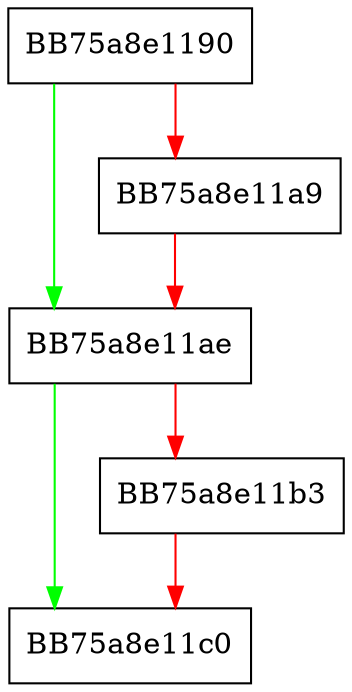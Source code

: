 digraph _Delete_this {
  node [shape="box"];
  graph [splines=ortho];
  BB75a8e1190 -> BB75a8e11ae [color="green"];
  BB75a8e1190 -> BB75a8e11a9 [color="red"];
  BB75a8e11a9 -> BB75a8e11ae [color="red"];
  BB75a8e11ae -> BB75a8e11c0 [color="green"];
  BB75a8e11ae -> BB75a8e11b3 [color="red"];
  BB75a8e11b3 -> BB75a8e11c0 [color="red"];
}